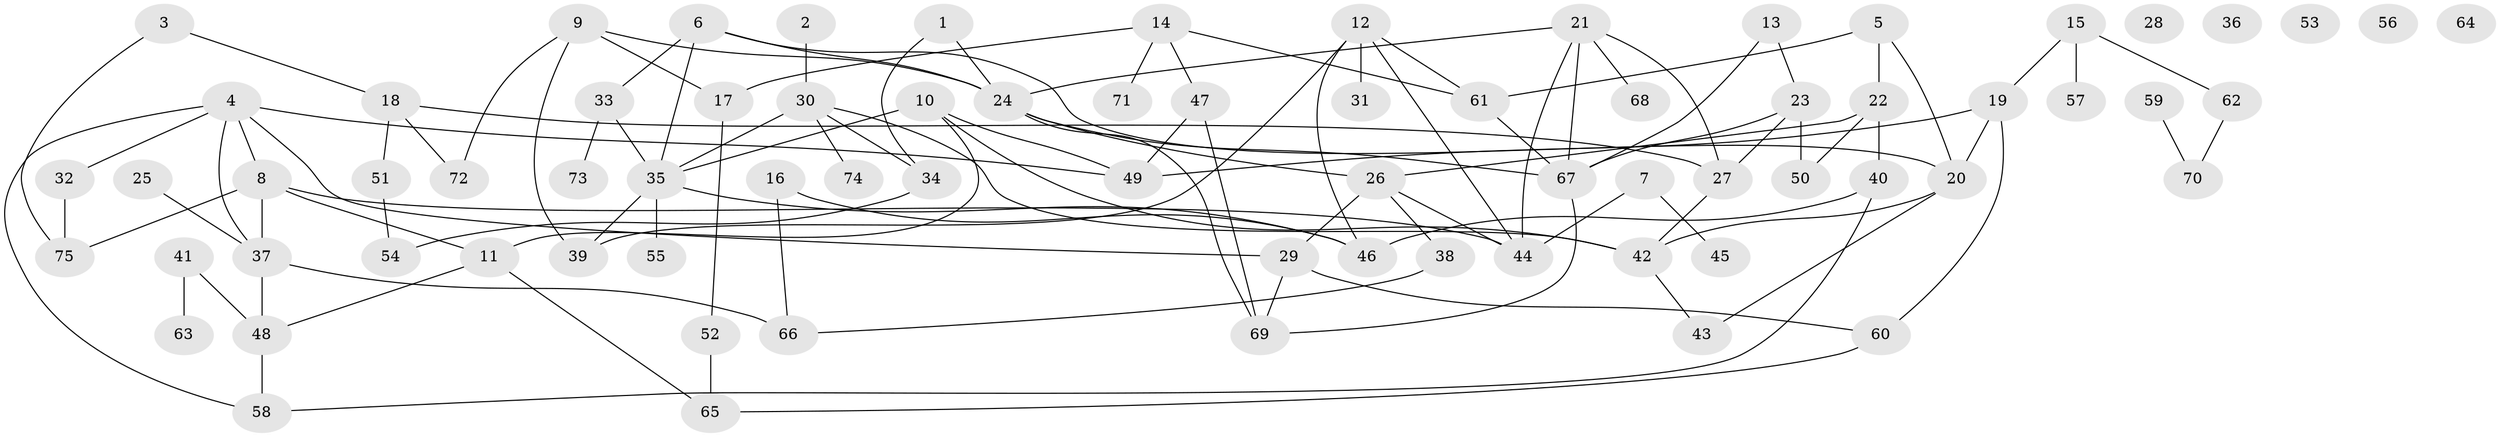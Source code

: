 // coarse degree distribution, {8: 0.1, 2: 0.16666666666666666, 4: 0.06666666666666667, 10: 0.06666666666666667, 6: 0.1, 3: 0.1, 1: 0.16666666666666666, 5: 0.06666666666666667, 0: 0.16666666666666666}
// Generated by graph-tools (version 1.1) at 2025/16/03/04/25 18:16:26]
// undirected, 75 vertices, 109 edges
graph export_dot {
graph [start="1"]
  node [color=gray90,style=filled];
  1;
  2;
  3;
  4;
  5;
  6;
  7;
  8;
  9;
  10;
  11;
  12;
  13;
  14;
  15;
  16;
  17;
  18;
  19;
  20;
  21;
  22;
  23;
  24;
  25;
  26;
  27;
  28;
  29;
  30;
  31;
  32;
  33;
  34;
  35;
  36;
  37;
  38;
  39;
  40;
  41;
  42;
  43;
  44;
  45;
  46;
  47;
  48;
  49;
  50;
  51;
  52;
  53;
  54;
  55;
  56;
  57;
  58;
  59;
  60;
  61;
  62;
  63;
  64;
  65;
  66;
  67;
  68;
  69;
  70;
  71;
  72;
  73;
  74;
  75;
  1 -- 24;
  1 -- 34;
  2 -- 30;
  3 -- 18;
  3 -- 75;
  4 -- 8;
  4 -- 29;
  4 -- 32;
  4 -- 37;
  4 -- 49;
  4 -- 58;
  5 -- 20;
  5 -- 22;
  5 -- 61;
  6 -- 20;
  6 -- 24;
  6 -- 33;
  6 -- 35;
  7 -- 44;
  7 -- 45;
  8 -- 11;
  8 -- 37;
  8 -- 44;
  8 -- 75;
  9 -- 17;
  9 -- 24;
  9 -- 39;
  9 -- 72;
  10 -- 11;
  10 -- 35;
  10 -- 42;
  10 -- 49;
  11 -- 48;
  11 -- 65;
  12 -- 31;
  12 -- 39;
  12 -- 44;
  12 -- 46;
  12 -- 61;
  13 -- 23;
  13 -- 67;
  14 -- 17;
  14 -- 47;
  14 -- 61;
  14 -- 71;
  15 -- 19;
  15 -- 57;
  15 -- 62;
  16 -- 46;
  16 -- 66;
  17 -- 52;
  18 -- 27;
  18 -- 51;
  18 -- 72;
  19 -- 20;
  19 -- 49;
  19 -- 60;
  20 -- 42;
  20 -- 43;
  21 -- 24;
  21 -- 27;
  21 -- 44;
  21 -- 67;
  21 -- 68;
  22 -- 26;
  22 -- 40;
  22 -- 50;
  23 -- 27;
  23 -- 50;
  23 -- 67;
  24 -- 26;
  24 -- 67;
  24 -- 69;
  25 -- 37;
  26 -- 29;
  26 -- 38;
  26 -- 44;
  27 -- 42;
  29 -- 60;
  29 -- 69;
  30 -- 34;
  30 -- 35;
  30 -- 42;
  30 -- 74;
  32 -- 75;
  33 -- 35;
  33 -- 73;
  34 -- 54;
  35 -- 39;
  35 -- 46;
  35 -- 55;
  37 -- 48;
  37 -- 66;
  38 -- 66;
  40 -- 46;
  40 -- 58;
  41 -- 48;
  41 -- 63;
  42 -- 43;
  47 -- 49;
  47 -- 69;
  48 -- 58;
  51 -- 54;
  52 -- 65;
  59 -- 70;
  60 -- 65;
  61 -- 67;
  62 -- 70;
  67 -- 69;
}
